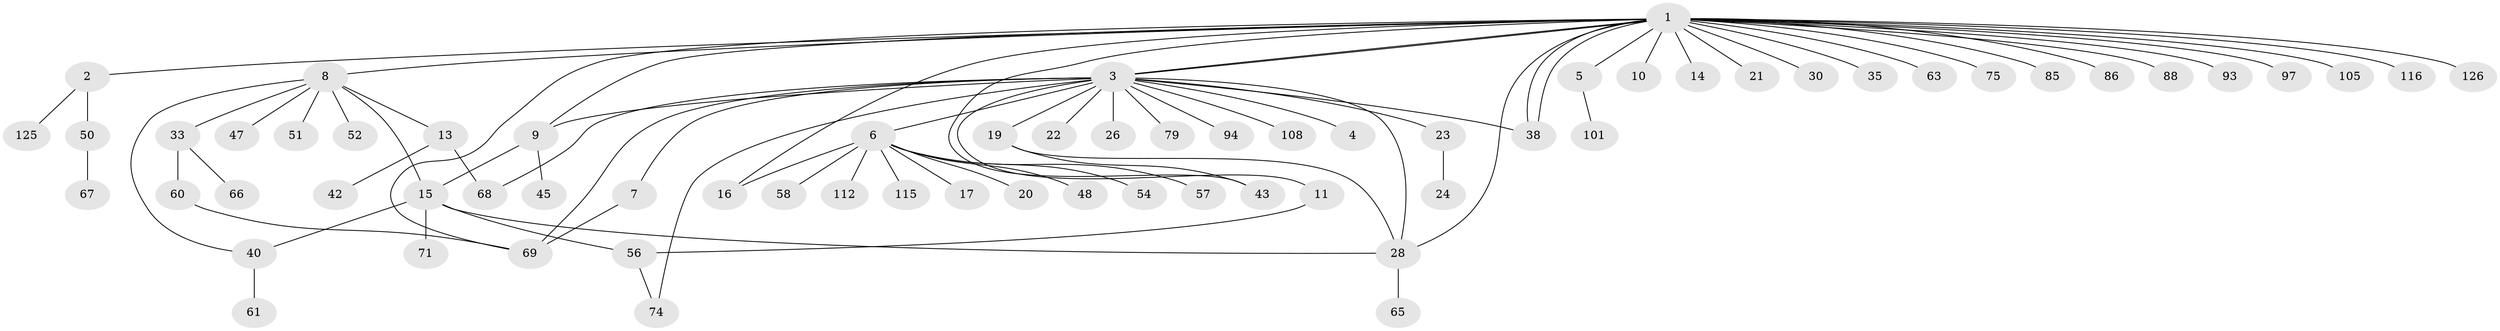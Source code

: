 // original degree distribution, {29: 0.007462686567164179, 3: 0.11194029850746269, 17: 0.007462686567164179, 1: 0.5522388059701493, 2: 0.208955223880597, 11: 0.007462686567164179, 9: 0.007462686567164179, 4: 0.04477611940298507, 6: 0.022388059701492536, 8: 0.007462686567164179, 7: 0.007462686567164179, 5: 0.014925373134328358}
// Generated by graph-tools (version 1.1) at 2025/14/03/09/25 04:14:44]
// undirected, 67 vertices, 83 edges
graph export_dot {
graph [start="1"]
  node [color=gray90,style=filled];
  1;
  2;
  3 [super="+29"];
  4;
  5;
  6;
  7;
  8 [super="+62"];
  9 [super="+12"];
  10;
  11;
  13 [super="+111+18+72+32"];
  14;
  15 [super="+106+27"];
  16 [super="+36+25+130+131+46"];
  17;
  19;
  20 [super="+55"];
  21;
  22 [super="+91+107"];
  23;
  24;
  26;
  28 [super="+133+76+70+41+59+39"];
  30 [super="+37"];
  33 [super="+77"];
  35;
  38 [super="+134"];
  40 [super="+119"];
  42;
  43 [super="+44"];
  45;
  47;
  48;
  50;
  51;
  52;
  54;
  56 [super="+64+117+132"];
  57;
  58;
  60 [super="+110"];
  61;
  63;
  65;
  66;
  67;
  68;
  69 [super="+78+103+89"];
  71 [super="+90"];
  74;
  75;
  79;
  85;
  86 [super="+102"];
  88 [super="+96"];
  93;
  94;
  97;
  101;
  105;
  108;
  112 [super="+128"];
  115 [super="+121"];
  116;
  125;
  126;
  1 -- 2;
  1 -- 3;
  1 -- 3;
  1 -- 5;
  1 -- 8;
  1 -- 9;
  1 -- 10;
  1 -- 14;
  1 -- 21;
  1 -- 30;
  1 -- 35;
  1 -- 38;
  1 -- 38;
  1 -- 63;
  1 -- 69;
  1 -- 75;
  1 -- 85;
  1 -- 86;
  1 -- 88;
  1 -- 93;
  1 -- 97;
  1 -- 105;
  1 -- 116;
  1 -- 126;
  1 -- 43;
  1 -- 16;
  1 -- 28 [weight=2];
  2 -- 50;
  2 -- 125;
  3 -- 4;
  3 -- 6;
  3 -- 7;
  3 -- 11;
  3 -- 19;
  3 -- 22;
  3 -- 23;
  3 -- 26;
  3 -- 38;
  3 -- 68;
  3 -- 74;
  3 -- 79;
  3 -- 94;
  3 -- 108;
  3 -- 9;
  3 -- 28;
  3 -- 69;
  5 -- 101;
  6 -- 16 [weight=2];
  6 -- 17;
  6 -- 20;
  6 -- 48;
  6 -- 54;
  6 -- 57;
  6 -- 58;
  6 -- 112;
  6 -- 115;
  7 -- 69;
  8 -- 13;
  8 -- 15;
  8 -- 33;
  8 -- 47;
  8 -- 51;
  8 -- 52;
  8 -- 40;
  9 -- 45;
  9 -- 15;
  11 -- 56;
  13 -- 42;
  13 -- 68;
  15 -- 40;
  15 -- 56;
  15 -- 71;
  15 -- 28;
  19 -- 43;
  19 -- 28;
  23 -- 24;
  28 -- 65;
  33 -- 60;
  33 -- 66;
  40 -- 61;
  50 -- 67;
  56 -- 74;
  60 -- 69;
}
